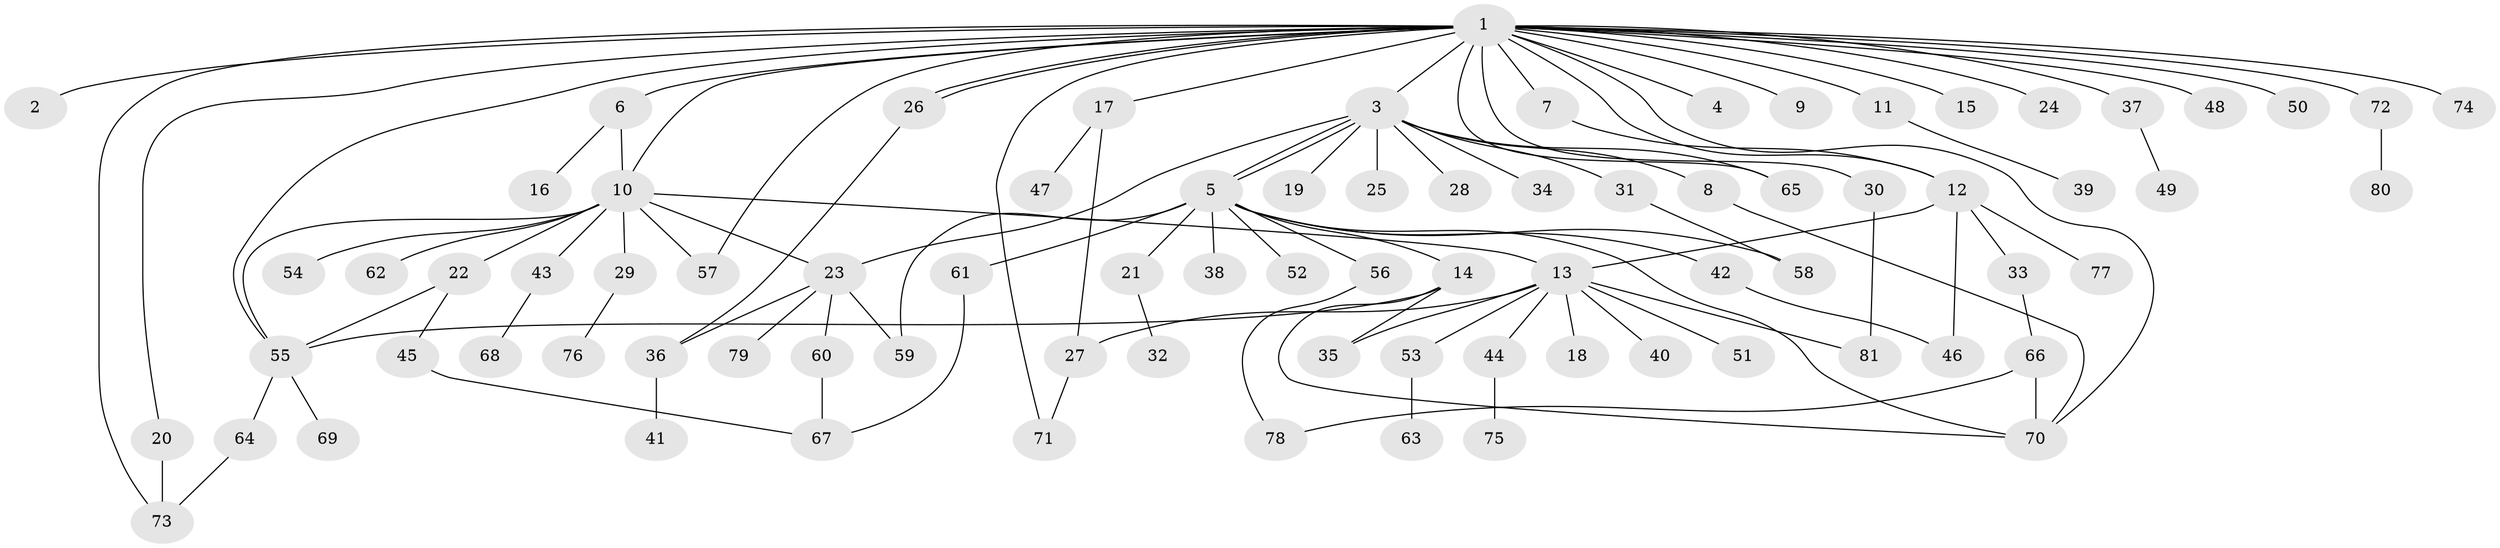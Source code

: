 // Generated by graph-tools (version 1.1) at 2025/14/03/09/25 04:14:24]
// undirected, 81 vertices, 108 edges
graph export_dot {
graph [start="1"]
  node [color=gray90,style=filled];
  1;
  2;
  3;
  4;
  5;
  6;
  7;
  8;
  9;
  10;
  11;
  12;
  13;
  14;
  15;
  16;
  17;
  18;
  19;
  20;
  21;
  22;
  23;
  24;
  25;
  26;
  27;
  28;
  29;
  30;
  31;
  32;
  33;
  34;
  35;
  36;
  37;
  38;
  39;
  40;
  41;
  42;
  43;
  44;
  45;
  46;
  47;
  48;
  49;
  50;
  51;
  52;
  53;
  54;
  55;
  56;
  57;
  58;
  59;
  60;
  61;
  62;
  63;
  64;
  65;
  66;
  67;
  68;
  69;
  70;
  71;
  72;
  73;
  74;
  75;
  76;
  77;
  78;
  79;
  80;
  81;
  1 -- 2;
  1 -- 3;
  1 -- 4;
  1 -- 6;
  1 -- 7;
  1 -- 9;
  1 -- 10;
  1 -- 11;
  1 -- 12;
  1 -- 15;
  1 -- 17;
  1 -- 20;
  1 -- 24;
  1 -- 26;
  1 -- 26;
  1 -- 30;
  1 -- 37;
  1 -- 48;
  1 -- 50;
  1 -- 55;
  1 -- 57;
  1 -- 65;
  1 -- 70;
  1 -- 71;
  1 -- 72;
  1 -- 73;
  1 -- 74;
  3 -- 5;
  3 -- 5;
  3 -- 8;
  3 -- 19;
  3 -- 23;
  3 -- 25;
  3 -- 28;
  3 -- 31;
  3 -- 34;
  3 -- 65;
  5 -- 14;
  5 -- 21;
  5 -- 38;
  5 -- 42;
  5 -- 52;
  5 -- 56;
  5 -- 58;
  5 -- 59;
  5 -- 61;
  5 -- 70;
  6 -- 10;
  6 -- 16;
  7 -- 12;
  8 -- 70;
  10 -- 13;
  10 -- 22;
  10 -- 23;
  10 -- 29;
  10 -- 43;
  10 -- 54;
  10 -- 55;
  10 -- 57;
  10 -- 62;
  11 -- 39;
  12 -- 13;
  12 -- 33;
  12 -- 46;
  12 -- 77;
  13 -- 18;
  13 -- 27;
  13 -- 35;
  13 -- 40;
  13 -- 44;
  13 -- 51;
  13 -- 53;
  13 -- 81;
  14 -- 35;
  14 -- 55;
  14 -- 70;
  17 -- 27;
  17 -- 47;
  20 -- 73;
  21 -- 32;
  22 -- 45;
  22 -- 55;
  23 -- 36;
  23 -- 59;
  23 -- 60;
  23 -- 79;
  26 -- 36;
  27 -- 71;
  29 -- 76;
  30 -- 81;
  31 -- 58;
  33 -- 66;
  36 -- 41;
  37 -- 49;
  42 -- 46;
  43 -- 68;
  44 -- 75;
  45 -- 67;
  53 -- 63;
  55 -- 64;
  55 -- 69;
  56 -- 78;
  60 -- 67;
  61 -- 67;
  64 -- 73;
  66 -- 70;
  66 -- 78;
  72 -- 80;
}

